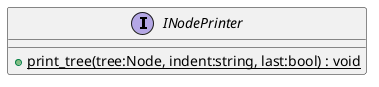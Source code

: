 @startuml
interface INodePrinter {
    + {static} print_tree(tree:Node, indent:string, last:bool) : void
}
@enduml
